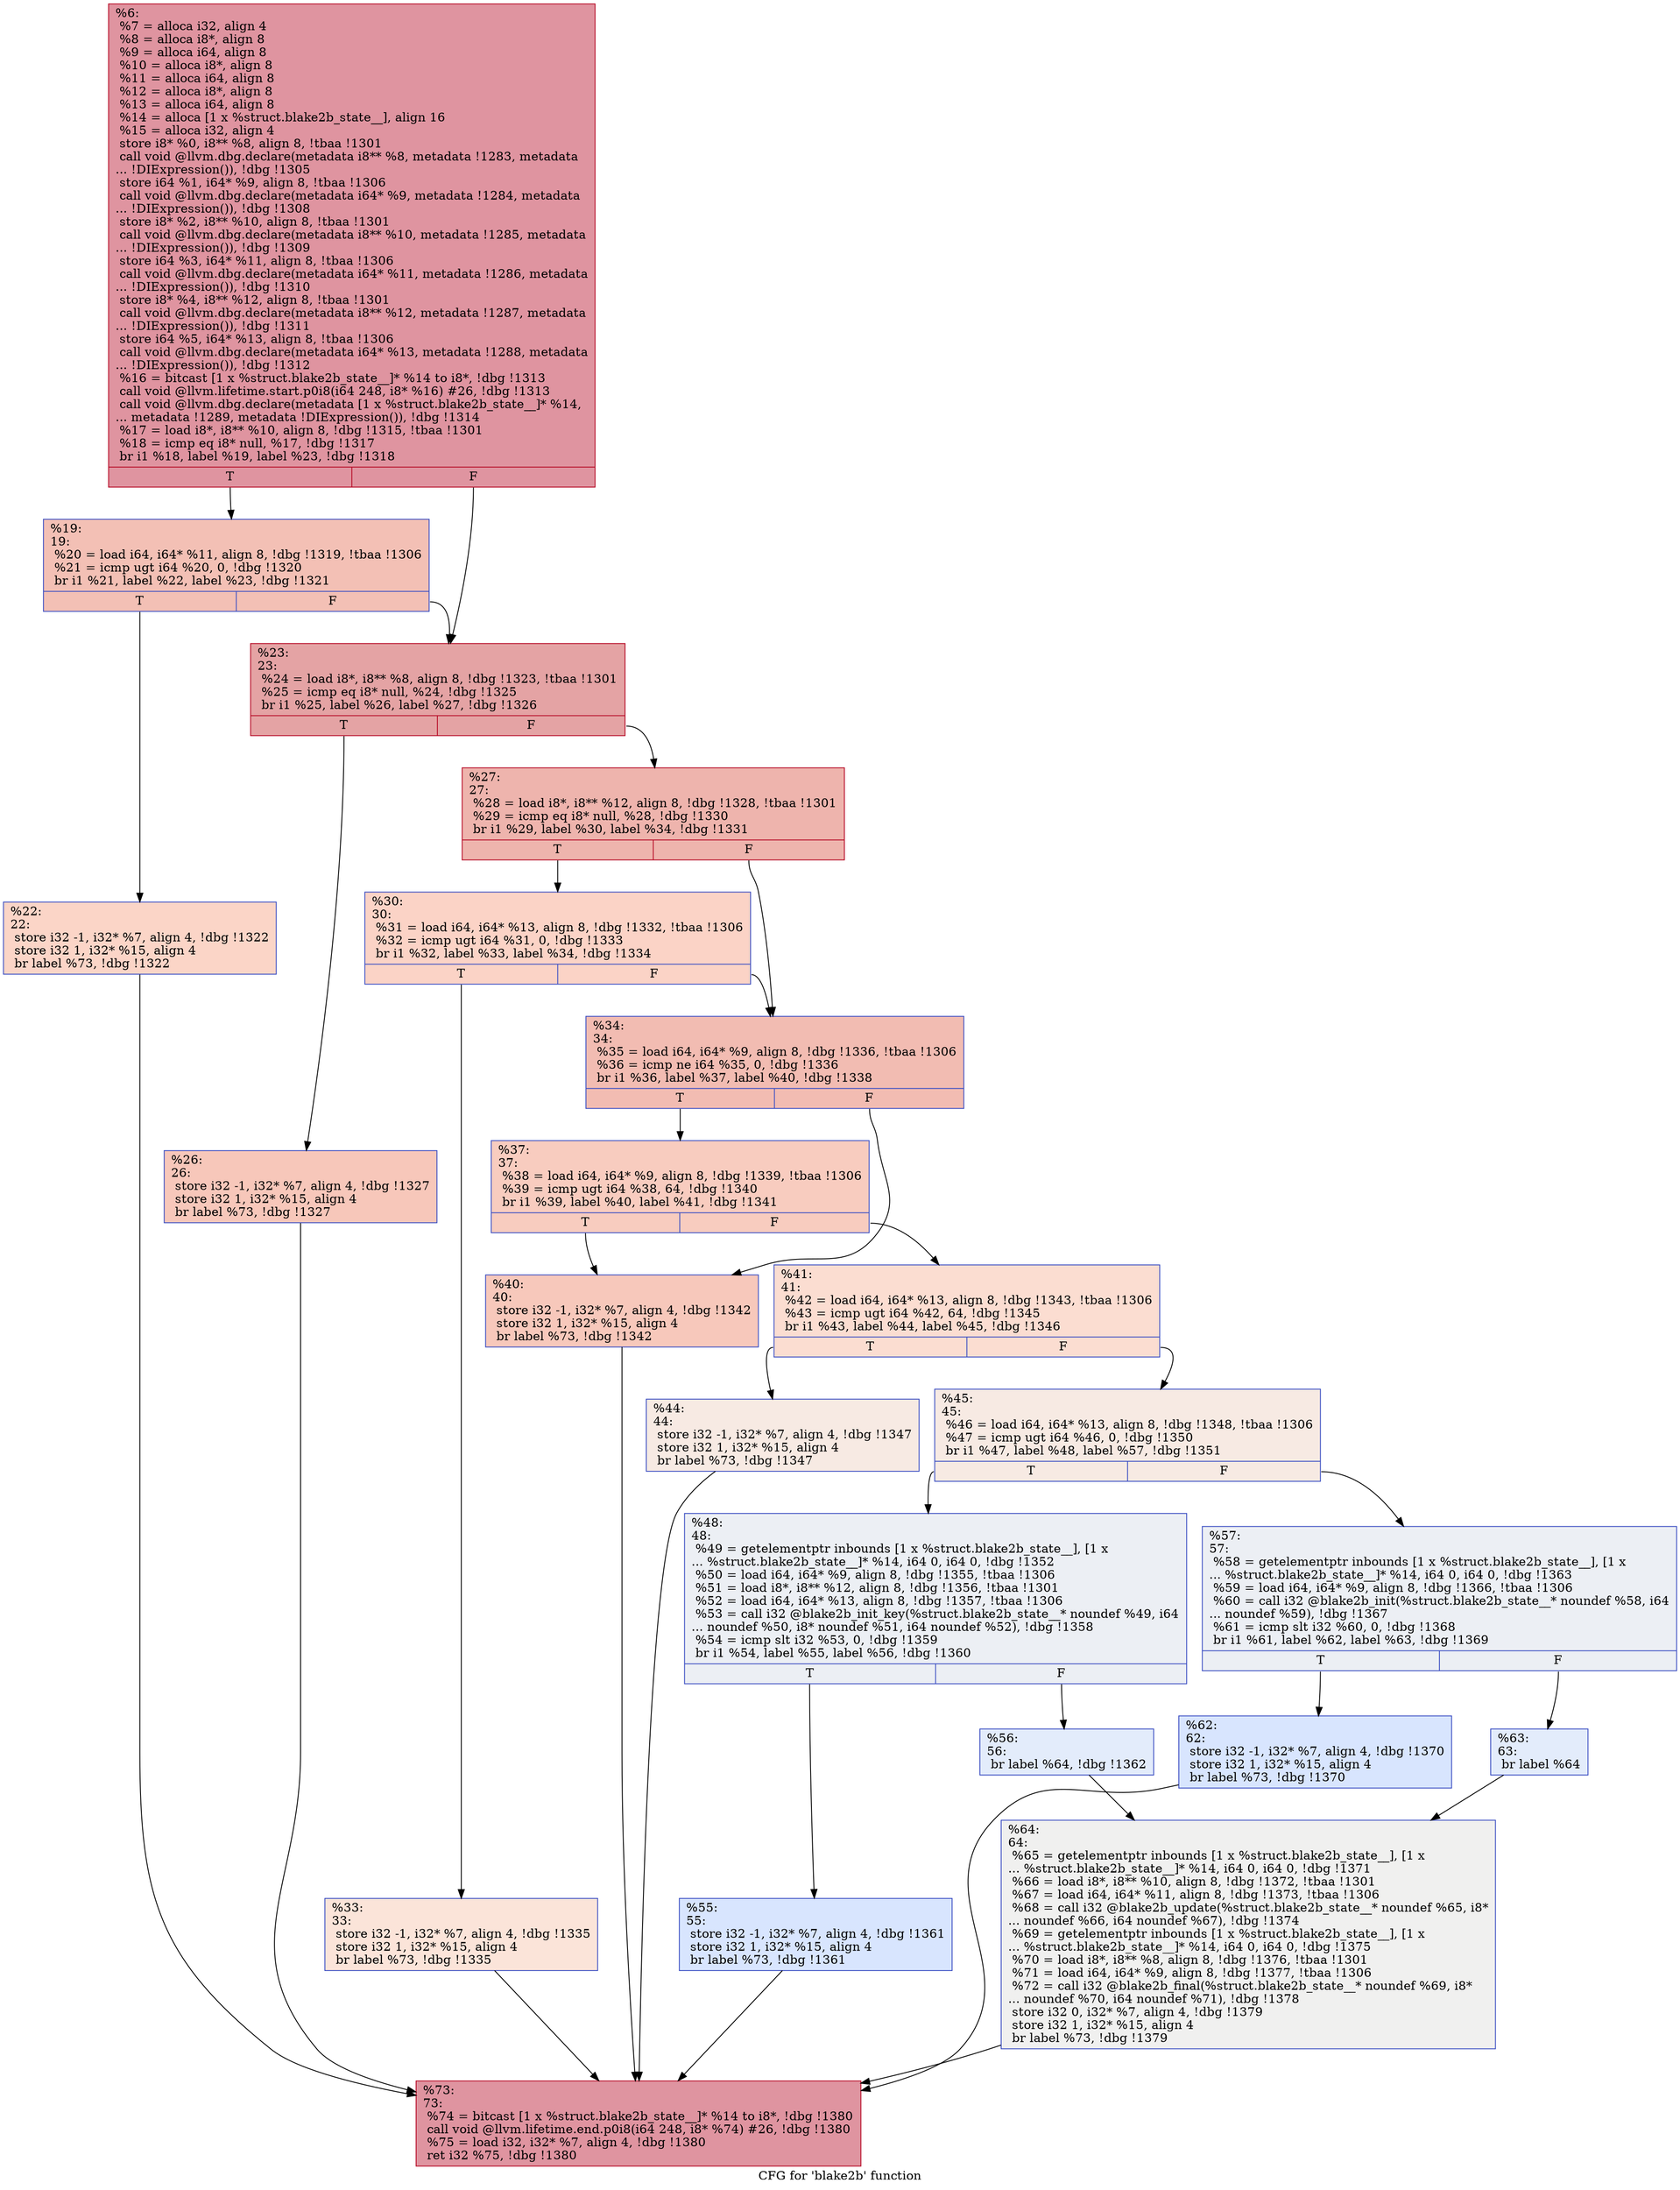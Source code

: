 digraph "CFG for 'blake2b' function" {
	label="CFG for 'blake2b' function";

	Node0x1e2bf90 [shape=record,color="#b70d28ff", style=filled, fillcolor="#b70d2870",label="{%6:\l  %7 = alloca i32, align 4\l  %8 = alloca i8*, align 8\l  %9 = alloca i64, align 8\l  %10 = alloca i8*, align 8\l  %11 = alloca i64, align 8\l  %12 = alloca i8*, align 8\l  %13 = alloca i64, align 8\l  %14 = alloca [1 x %struct.blake2b_state__], align 16\l  %15 = alloca i32, align 4\l  store i8* %0, i8** %8, align 8, !tbaa !1301\l  call void @llvm.dbg.declare(metadata i8** %8, metadata !1283, metadata\l... !DIExpression()), !dbg !1305\l  store i64 %1, i64* %9, align 8, !tbaa !1306\l  call void @llvm.dbg.declare(metadata i64* %9, metadata !1284, metadata\l... !DIExpression()), !dbg !1308\l  store i8* %2, i8** %10, align 8, !tbaa !1301\l  call void @llvm.dbg.declare(metadata i8** %10, metadata !1285, metadata\l... !DIExpression()), !dbg !1309\l  store i64 %3, i64* %11, align 8, !tbaa !1306\l  call void @llvm.dbg.declare(metadata i64* %11, metadata !1286, metadata\l... !DIExpression()), !dbg !1310\l  store i8* %4, i8** %12, align 8, !tbaa !1301\l  call void @llvm.dbg.declare(metadata i8** %12, metadata !1287, metadata\l... !DIExpression()), !dbg !1311\l  store i64 %5, i64* %13, align 8, !tbaa !1306\l  call void @llvm.dbg.declare(metadata i64* %13, metadata !1288, metadata\l... !DIExpression()), !dbg !1312\l  %16 = bitcast [1 x %struct.blake2b_state__]* %14 to i8*, !dbg !1313\l  call void @llvm.lifetime.start.p0i8(i64 248, i8* %16) #26, !dbg !1313\l  call void @llvm.dbg.declare(metadata [1 x %struct.blake2b_state__]* %14,\l... metadata !1289, metadata !DIExpression()), !dbg !1314\l  %17 = load i8*, i8** %10, align 8, !dbg !1315, !tbaa !1301\l  %18 = icmp eq i8* null, %17, !dbg !1317\l  br i1 %18, label %19, label %23, !dbg !1318\l|{<s0>T|<s1>F}}"];
	Node0x1e2bf90:s0 -> Node0x1e2c0a0;
	Node0x1e2bf90:s1 -> Node0x1e2c140;
	Node0x1e2c0a0 [shape=record,color="#3d50c3ff", style=filled, fillcolor="#e5705870",label="{%19:\l19:                                               \l  %20 = load i64, i64* %11, align 8, !dbg !1319, !tbaa !1306\l  %21 = icmp ugt i64 %20, 0, !dbg !1320\l  br i1 %21, label %22, label %23, !dbg !1321\l|{<s0>T|<s1>F}}"];
	Node0x1e2c0a0:s0 -> Node0x1e2c0f0;
	Node0x1e2c0a0:s1 -> Node0x1e2c140;
	Node0x1e2c0f0 [shape=record,color="#3d50c3ff", style=filled, fillcolor="#f5a08170",label="{%22:\l22:                                               \l  store i32 -1, i32* %7, align 4, !dbg !1322\l  store i32 1, i32* %15, align 4\l  br label %73, !dbg !1322\l}"];
	Node0x1e2c0f0 -> Node0x1e2c6e0;
	Node0x1e2c140 [shape=record,color="#b70d28ff", style=filled, fillcolor="#c32e3170",label="{%23:\l23:                                               \l  %24 = load i8*, i8** %8, align 8, !dbg !1323, !tbaa !1301\l  %25 = icmp eq i8* null, %24, !dbg !1325\l  br i1 %25, label %26, label %27, !dbg !1326\l|{<s0>T|<s1>F}}"];
	Node0x1e2c140:s0 -> Node0x1e2c190;
	Node0x1e2c140:s1 -> Node0x1e2c1e0;
	Node0x1e2c190 [shape=record,color="#3d50c3ff", style=filled, fillcolor="#ec7f6370",label="{%26:\l26:                                               \l  store i32 -1, i32* %7, align 4, !dbg !1327\l  store i32 1, i32* %15, align 4\l  br label %73, !dbg !1327\l}"];
	Node0x1e2c190 -> Node0x1e2c6e0;
	Node0x1e2c1e0 [shape=record,color="#b70d28ff", style=filled, fillcolor="#d8564670",label="{%27:\l27:                                               \l  %28 = load i8*, i8** %12, align 8, !dbg !1328, !tbaa !1301\l  %29 = icmp eq i8* null, %28, !dbg !1330\l  br i1 %29, label %30, label %34, !dbg !1331\l|{<s0>T|<s1>F}}"];
	Node0x1e2c1e0:s0 -> Node0x1e2c230;
	Node0x1e2c1e0:s1 -> Node0x1e2c2d0;
	Node0x1e2c230 [shape=record,color="#3d50c3ff", style=filled, fillcolor="#f59c7d70",label="{%30:\l30:                                               \l  %31 = load i64, i64* %13, align 8, !dbg !1332, !tbaa !1306\l  %32 = icmp ugt i64 %31, 0, !dbg !1333\l  br i1 %32, label %33, label %34, !dbg !1334\l|{<s0>T|<s1>F}}"];
	Node0x1e2c230:s0 -> Node0x1e2c280;
	Node0x1e2c230:s1 -> Node0x1e2c2d0;
	Node0x1e2c280 [shape=record,color="#3d50c3ff", style=filled, fillcolor="#f5c1a970",label="{%33:\l33:                                               \l  store i32 -1, i32* %7, align 4, !dbg !1335\l  store i32 1, i32* %15, align 4\l  br label %73, !dbg !1335\l}"];
	Node0x1e2c280 -> Node0x1e2c6e0;
	Node0x1e2c2d0 [shape=record,color="#3d50c3ff", style=filled, fillcolor="#e1675170",label="{%34:\l34:                                               \l  %35 = load i64, i64* %9, align 8, !dbg !1336, !tbaa !1306\l  %36 = icmp ne i64 %35, 0, !dbg !1336\l  br i1 %36, label %37, label %40, !dbg !1338\l|{<s0>T|<s1>F}}"];
	Node0x1e2c2d0:s0 -> Node0x1e2c320;
	Node0x1e2c2d0:s1 -> Node0x1e2c370;
	Node0x1e2c320 [shape=record,color="#3d50c3ff", style=filled, fillcolor="#f08b6e70",label="{%37:\l37:                                               \l  %38 = load i64, i64* %9, align 8, !dbg !1339, !tbaa !1306\l  %39 = icmp ugt i64 %38, 64, !dbg !1340\l  br i1 %39, label %40, label %41, !dbg !1341\l|{<s0>T|<s1>F}}"];
	Node0x1e2c320:s0 -> Node0x1e2c370;
	Node0x1e2c320:s1 -> Node0x1e2c3c0;
	Node0x1e2c370 [shape=record,color="#3d50c3ff", style=filled, fillcolor="#ed836670",label="{%40:\l40:                                               \l  store i32 -1, i32* %7, align 4, !dbg !1342\l  store i32 1, i32* %15, align 4\l  br label %73, !dbg !1342\l}"];
	Node0x1e2c370 -> Node0x1e2c6e0;
	Node0x1e2c3c0 [shape=record,color="#3d50c3ff", style=filled, fillcolor="#f7b39670",label="{%41:\l41:                                               \l  %42 = load i64, i64* %13, align 8, !dbg !1343, !tbaa !1306\l  %43 = icmp ugt i64 %42, 64, !dbg !1345\l  br i1 %43, label %44, label %45, !dbg !1346\l|{<s0>T|<s1>F}}"];
	Node0x1e2c3c0:s0 -> Node0x1e2c410;
	Node0x1e2c3c0:s1 -> Node0x1e2c460;
	Node0x1e2c410 [shape=record,color="#3d50c3ff", style=filled, fillcolor="#eed0c070",label="{%44:\l44:                                               \l  store i32 -1, i32* %7, align 4, !dbg !1347\l  store i32 1, i32* %15, align 4\l  br label %73, !dbg !1347\l}"];
	Node0x1e2c410 -> Node0x1e2c6e0;
	Node0x1e2c460 [shape=record,color="#3d50c3ff", style=filled, fillcolor="#eed0c070",label="{%45:\l45:                                               \l  %46 = load i64, i64* %13, align 8, !dbg !1348, !tbaa !1306\l  %47 = icmp ugt i64 %46, 0, !dbg !1350\l  br i1 %47, label %48, label %57, !dbg !1351\l|{<s0>T|<s1>F}}"];
	Node0x1e2c460:s0 -> Node0x1e2c4b0;
	Node0x1e2c460:s1 -> Node0x1e2c5a0;
	Node0x1e2c4b0 [shape=record,color="#3d50c3ff", style=filled, fillcolor="#d4dbe670",label="{%48:\l48:                                               \l  %49 = getelementptr inbounds [1 x %struct.blake2b_state__], [1 x\l... %struct.blake2b_state__]* %14, i64 0, i64 0, !dbg !1352\l  %50 = load i64, i64* %9, align 8, !dbg !1355, !tbaa !1306\l  %51 = load i8*, i8** %12, align 8, !dbg !1356, !tbaa !1301\l  %52 = load i64, i64* %13, align 8, !dbg !1357, !tbaa !1306\l  %53 = call i32 @blake2b_init_key(%struct.blake2b_state__* noundef %49, i64\l... noundef %50, i8* noundef %51, i64 noundef %52), !dbg !1358\l  %54 = icmp slt i32 %53, 0, !dbg !1359\l  br i1 %54, label %55, label %56, !dbg !1360\l|{<s0>T|<s1>F}}"];
	Node0x1e2c4b0:s0 -> Node0x1e2c500;
	Node0x1e2c4b0:s1 -> Node0x1e2c550;
	Node0x1e2c500 [shape=record,color="#3d50c3ff", style=filled, fillcolor="#a7c5fe70",label="{%55:\l55:                                               \l  store i32 -1, i32* %7, align 4, !dbg !1361\l  store i32 1, i32* %15, align 4\l  br label %73, !dbg !1361\l}"];
	Node0x1e2c500 -> Node0x1e2c6e0;
	Node0x1e2c550 [shape=record,color="#3d50c3ff", style=filled, fillcolor="#bfd3f670",label="{%56:\l56:                                               \l  br label %64, !dbg !1362\l}"];
	Node0x1e2c550 -> Node0x1e2c690;
	Node0x1e2c5a0 [shape=record,color="#3d50c3ff", style=filled, fillcolor="#d4dbe670",label="{%57:\l57:                                               \l  %58 = getelementptr inbounds [1 x %struct.blake2b_state__], [1 x\l... %struct.blake2b_state__]* %14, i64 0, i64 0, !dbg !1363\l  %59 = load i64, i64* %9, align 8, !dbg !1366, !tbaa !1306\l  %60 = call i32 @blake2b_init(%struct.blake2b_state__* noundef %58, i64\l... noundef %59), !dbg !1367\l  %61 = icmp slt i32 %60, 0, !dbg !1368\l  br i1 %61, label %62, label %63, !dbg !1369\l|{<s0>T|<s1>F}}"];
	Node0x1e2c5a0:s0 -> Node0x1e2c5f0;
	Node0x1e2c5a0:s1 -> Node0x1e2c640;
	Node0x1e2c5f0 [shape=record,color="#3d50c3ff", style=filled, fillcolor="#a7c5fe70",label="{%62:\l62:                                               \l  store i32 -1, i32* %7, align 4, !dbg !1370\l  store i32 1, i32* %15, align 4\l  br label %73, !dbg !1370\l}"];
	Node0x1e2c5f0 -> Node0x1e2c6e0;
	Node0x1e2c640 [shape=record,color="#3d50c3ff", style=filled, fillcolor="#bfd3f670",label="{%63:\l63:                                               \l  br label %64\l}"];
	Node0x1e2c640 -> Node0x1e2c690;
	Node0x1e2c690 [shape=record,color="#3d50c3ff", style=filled, fillcolor="#dedcdb70",label="{%64:\l64:                                               \l  %65 = getelementptr inbounds [1 x %struct.blake2b_state__], [1 x\l... %struct.blake2b_state__]* %14, i64 0, i64 0, !dbg !1371\l  %66 = load i8*, i8** %10, align 8, !dbg !1372, !tbaa !1301\l  %67 = load i64, i64* %11, align 8, !dbg !1373, !tbaa !1306\l  %68 = call i32 @blake2b_update(%struct.blake2b_state__* noundef %65, i8*\l... noundef %66, i64 noundef %67), !dbg !1374\l  %69 = getelementptr inbounds [1 x %struct.blake2b_state__], [1 x\l... %struct.blake2b_state__]* %14, i64 0, i64 0, !dbg !1375\l  %70 = load i8*, i8** %8, align 8, !dbg !1376, !tbaa !1301\l  %71 = load i64, i64* %9, align 8, !dbg !1377, !tbaa !1306\l  %72 = call i32 @blake2b_final(%struct.blake2b_state__* noundef %69, i8*\l... noundef %70, i64 noundef %71), !dbg !1378\l  store i32 0, i32* %7, align 4, !dbg !1379\l  store i32 1, i32* %15, align 4\l  br label %73, !dbg !1379\l}"];
	Node0x1e2c690 -> Node0x1e2c6e0;
	Node0x1e2c6e0 [shape=record,color="#b70d28ff", style=filled, fillcolor="#b70d2870",label="{%73:\l73:                                               \l  %74 = bitcast [1 x %struct.blake2b_state__]* %14 to i8*, !dbg !1380\l  call void @llvm.lifetime.end.p0i8(i64 248, i8* %74) #26, !dbg !1380\l  %75 = load i32, i32* %7, align 4, !dbg !1380\l  ret i32 %75, !dbg !1380\l}"];
}

